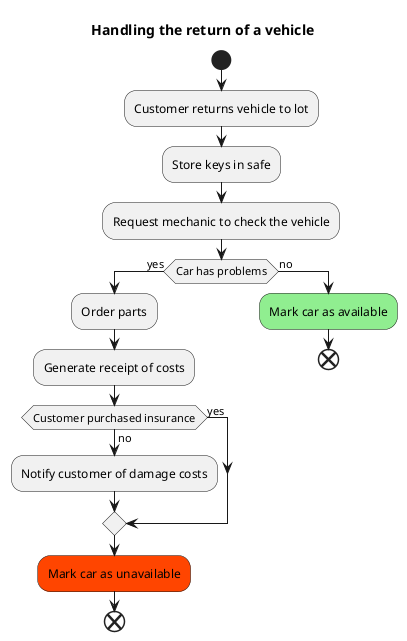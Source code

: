 @startuml
title Handling the return of a vehicle
start
  :Customer returns vehicle to lot;
  :Store keys in safe;
  :Request mechanic to check the vehicle;
  if (Car has problems) then (yes)
    :Order parts;
    :Generate receipt of costs;
    if (Customer purchased insurance) then (no)
      :Notify customer of damage costs;
    else (yes)
    endif
    #OrangeRed:Mark car as unavailable;
    end
  else (no)
    #LightGreen:Mark car as available;
    end
  endif
@enduml